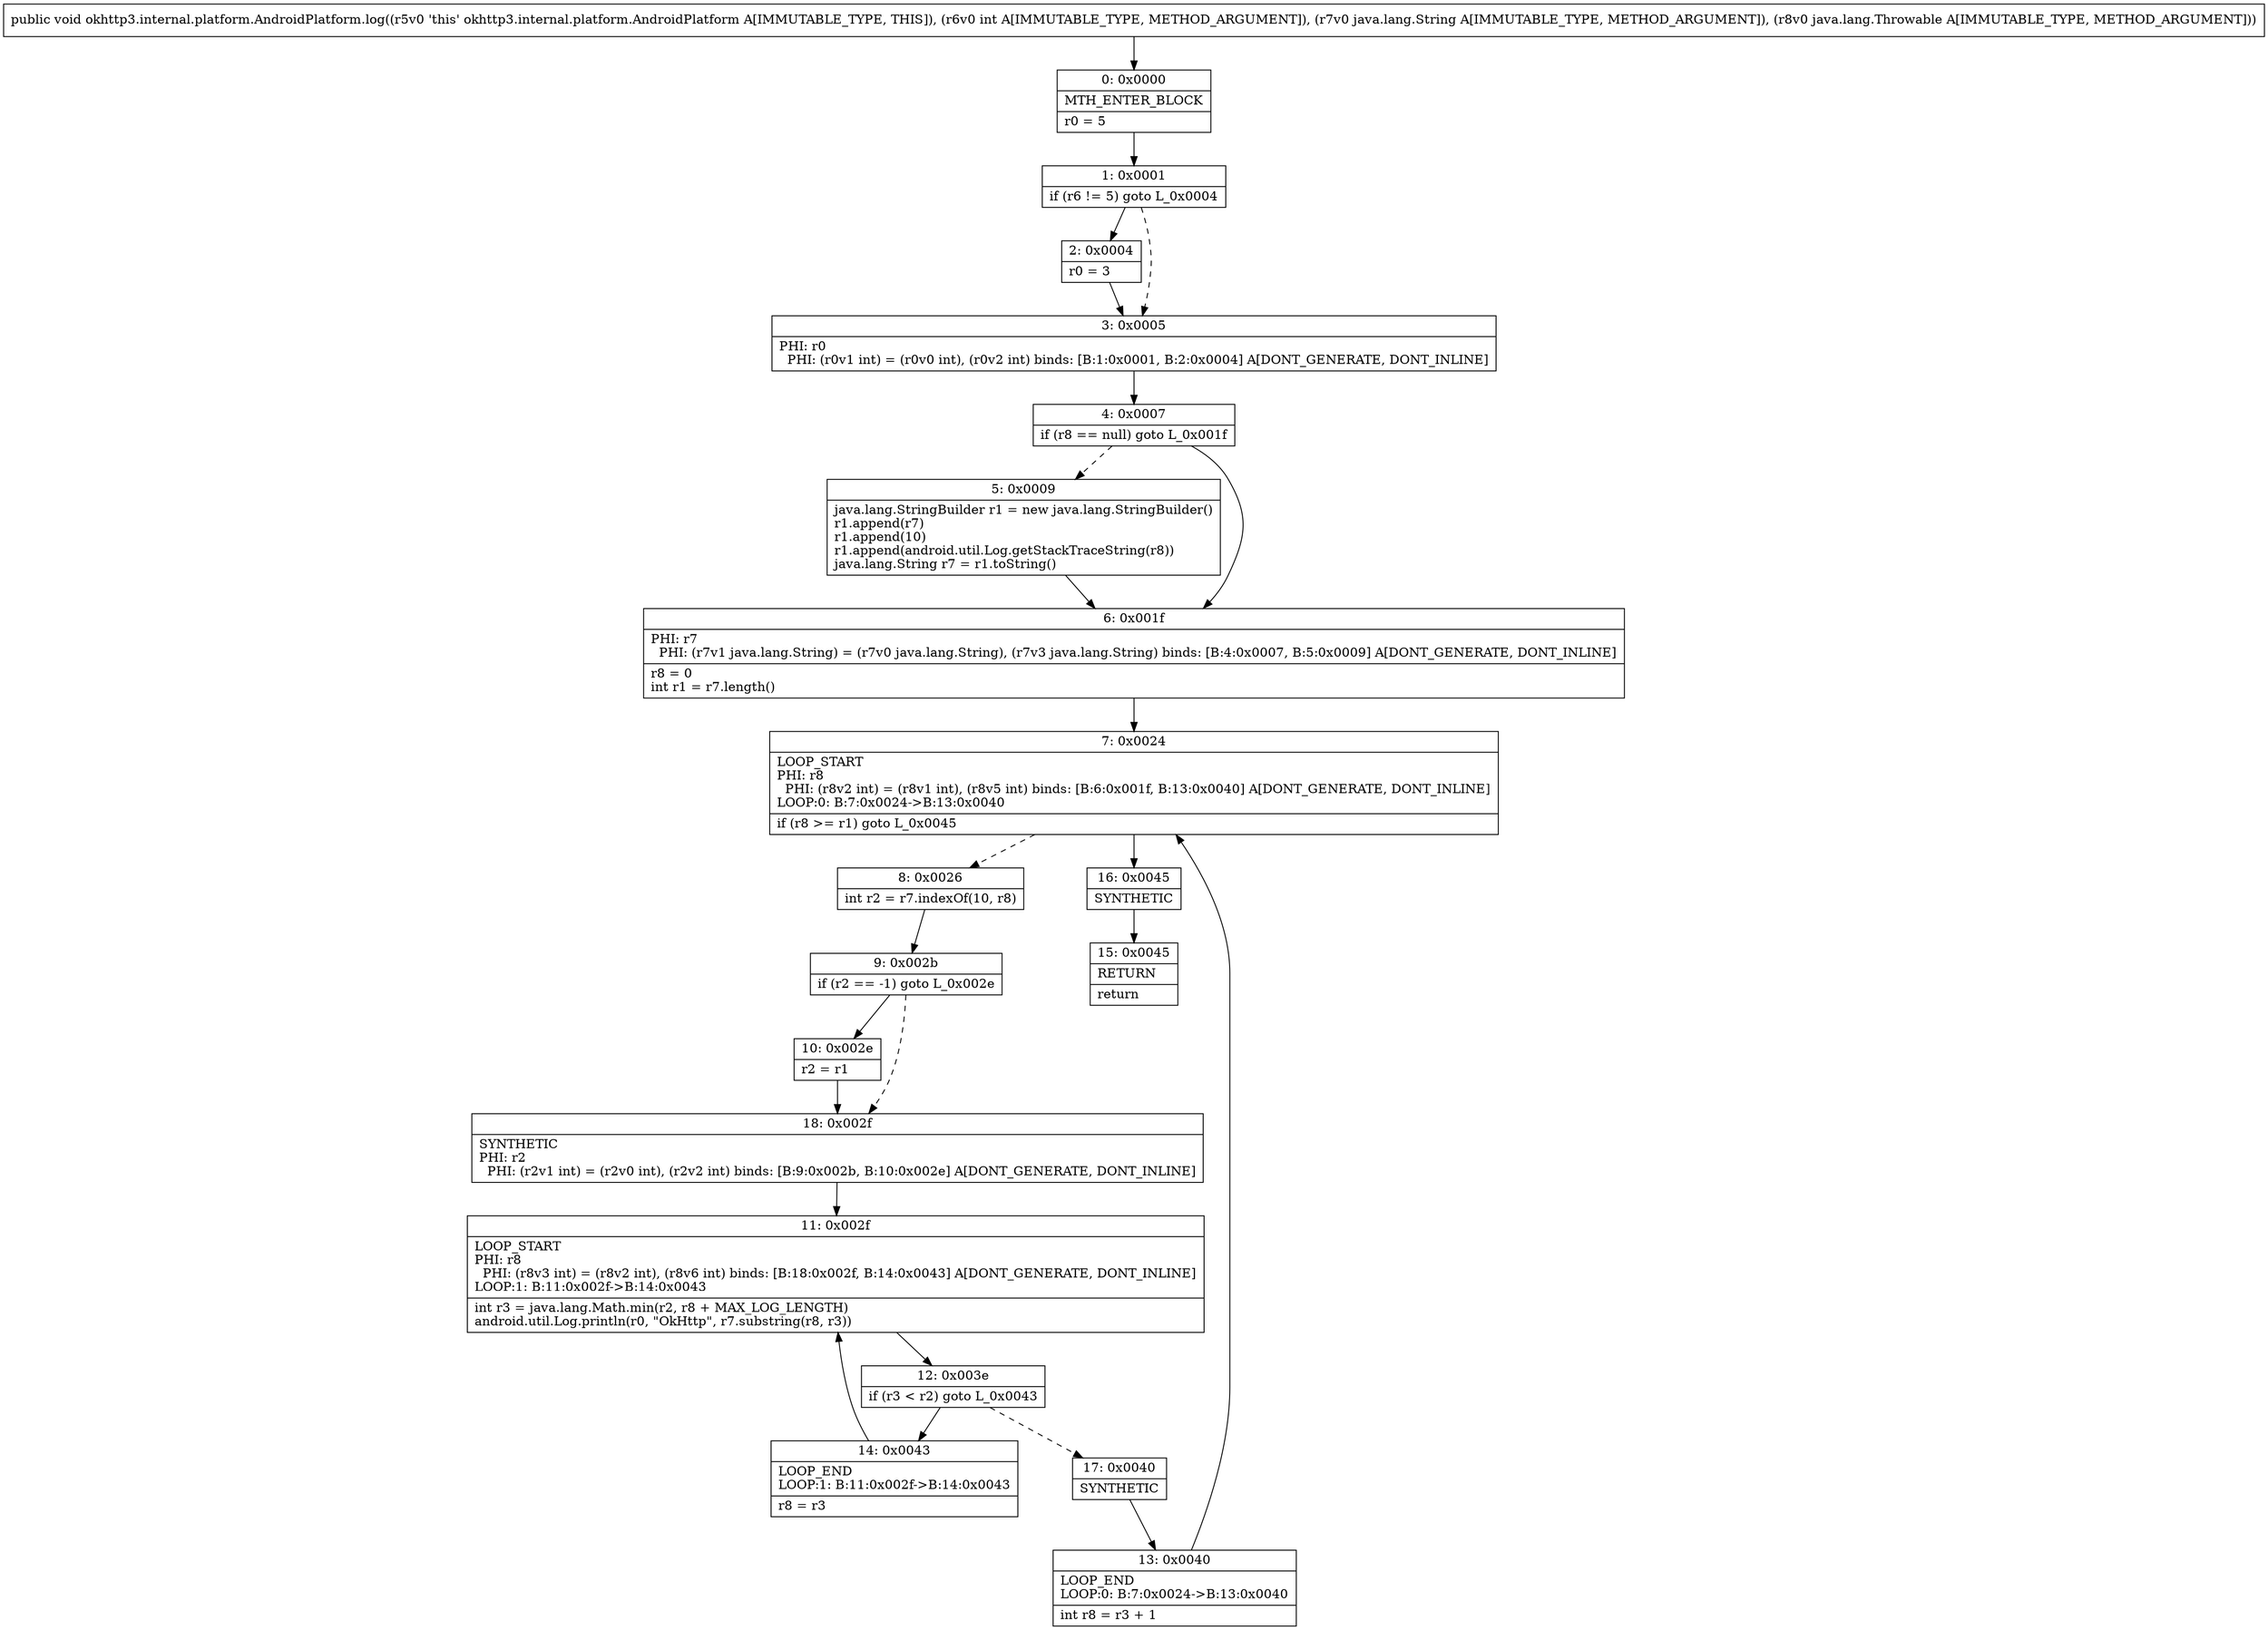 digraph "CFG forokhttp3.internal.platform.AndroidPlatform.log(ILjava\/lang\/String;Ljava\/lang\/Throwable;)V" {
Node_0 [shape=record,label="{0\:\ 0x0000|MTH_ENTER_BLOCK\l|r0 = 5\l}"];
Node_1 [shape=record,label="{1\:\ 0x0001|if (r6 != 5) goto L_0x0004\l}"];
Node_2 [shape=record,label="{2\:\ 0x0004|r0 = 3\l}"];
Node_3 [shape=record,label="{3\:\ 0x0005|PHI: r0 \l  PHI: (r0v1 int) = (r0v0 int), (r0v2 int) binds: [B:1:0x0001, B:2:0x0004] A[DONT_GENERATE, DONT_INLINE]\l}"];
Node_4 [shape=record,label="{4\:\ 0x0007|if (r8 == null) goto L_0x001f\l}"];
Node_5 [shape=record,label="{5\:\ 0x0009|java.lang.StringBuilder r1 = new java.lang.StringBuilder()\lr1.append(r7)\lr1.append(10)\lr1.append(android.util.Log.getStackTraceString(r8))\ljava.lang.String r7 = r1.toString()\l}"];
Node_6 [shape=record,label="{6\:\ 0x001f|PHI: r7 \l  PHI: (r7v1 java.lang.String) = (r7v0 java.lang.String), (r7v3 java.lang.String) binds: [B:4:0x0007, B:5:0x0009] A[DONT_GENERATE, DONT_INLINE]\l|r8 = 0\lint r1 = r7.length()\l}"];
Node_7 [shape=record,label="{7\:\ 0x0024|LOOP_START\lPHI: r8 \l  PHI: (r8v2 int) = (r8v1 int), (r8v5 int) binds: [B:6:0x001f, B:13:0x0040] A[DONT_GENERATE, DONT_INLINE]\lLOOP:0: B:7:0x0024\-\>B:13:0x0040\l|if (r8 \>= r1) goto L_0x0045\l}"];
Node_8 [shape=record,label="{8\:\ 0x0026|int r2 = r7.indexOf(10, r8)\l}"];
Node_9 [shape=record,label="{9\:\ 0x002b|if (r2 == \-1) goto L_0x002e\l}"];
Node_10 [shape=record,label="{10\:\ 0x002e|r2 = r1\l}"];
Node_11 [shape=record,label="{11\:\ 0x002f|LOOP_START\lPHI: r8 \l  PHI: (r8v3 int) = (r8v2 int), (r8v6 int) binds: [B:18:0x002f, B:14:0x0043] A[DONT_GENERATE, DONT_INLINE]\lLOOP:1: B:11:0x002f\-\>B:14:0x0043\l|int r3 = java.lang.Math.min(r2, r8 + MAX_LOG_LENGTH)\landroid.util.Log.println(r0, \"OkHttp\", r7.substring(r8, r3))\l}"];
Node_12 [shape=record,label="{12\:\ 0x003e|if (r3 \< r2) goto L_0x0043\l}"];
Node_13 [shape=record,label="{13\:\ 0x0040|LOOP_END\lLOOP:0: B:7:0x0024\-\>B:13:0x0040\l|int r8 = r3 + 1\l}"];
Node_14 [shape=record,label="{14\:\ 0x0043|LOOP_END\lLOOP:1: B:11:0x002f\-\>B:14:0x0043\l|r8 = r3\l}"];
Node_15 [shape=record,label="{15\:\ 0x0045|RETURN\l|return\l}"];
Node_16 [shape=record,label="{16\:\ 0x0045|SYNTHETIC\l}"];
Node_17 [shape=record,label="{17\:\ 0x0040|SYNTHETIC\l}"];
Node_18 [shape=record,label="{18\:\ 0x002f|SYNTHETIC\lPHI: r2 \l  PHI: (r2v1 int) = (r2v0 int), (r2v2 int) binds: [B:9:0x002b, B:10:0x002e] A[DONT_GENERATE, DONT_INLINE]\l}"];
MethodNode[shape=record,label="{public void okhttp3.internal.platform.AndroidPlatform.log((r5v0 'this' okhttp3.internal.platform.AndroidPlatform A[IMMUTABLE_TYPE, THIS]), (r6v0 int A[IMMUTABLE_TYPE, METHOD_ARGUMENT]), (r7v0 java.lang.String A[IMMUTABLE_TYPE, METHOD_ARGUMENT]), (r8v0 java.lang.Throwable A[IMMUTABLE_TYPE, METHOD_ARGUMENT])) }"];
MethodNode -> Node_0;
Node_0 -> Node_1;
Node_1 -> Node_2;
Node_1 -> Node_3[style=dashed];
Node_2 -> Node_3;
Node_3 -> Node_4;
Node_4 -> Node_5[style=dashed];
Node_4 -> Node_6;
Node_5 -> Node_6;
Node_6 -> Node_7;
Node_7 -> Node_8[style=dashed];
Node_7 -> Node_16;
Node_8 -> Node_9;
Node_9 -> Node_10;
Node_9 -> Node_18[style=dashed];
Node_10 -> Node_18;
Node_11 -> Node_12;
Node_12 -> Node_14;
Node_12 -> Node_17[style=dashed];
Node_13 -> Node_7;
Node_14 -> Node_11;
Node_16 -> Node_15;
Node_17 -> Node_13;
Node_18 -> Node_11;
}

